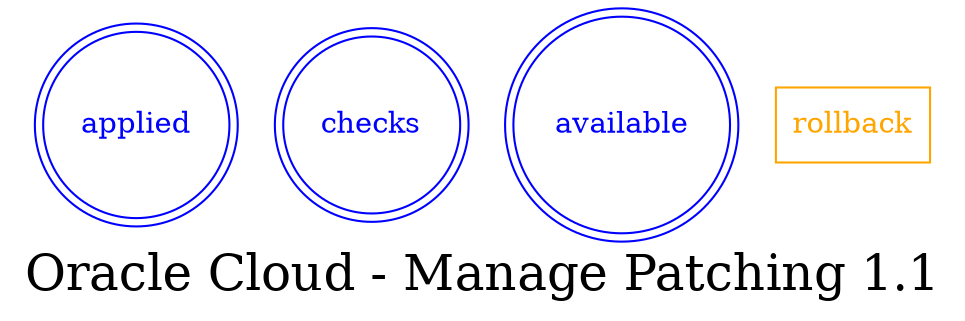 digraph LexiconGraph {
graph[label="Oracle Cloud - Manage Patching 1.1", fontsize=24]
splines=true
"applied" [color=blue, fontcolor=blue, shape=doublecircle]
"checks" [color=blue, fontcolor=blue, shape=doublecircle]
"available" [color=blue, fontcolor=blue, shape=doublecircle]
"rollback" [color=orange, fontcolor=orange, shape=box]
}

